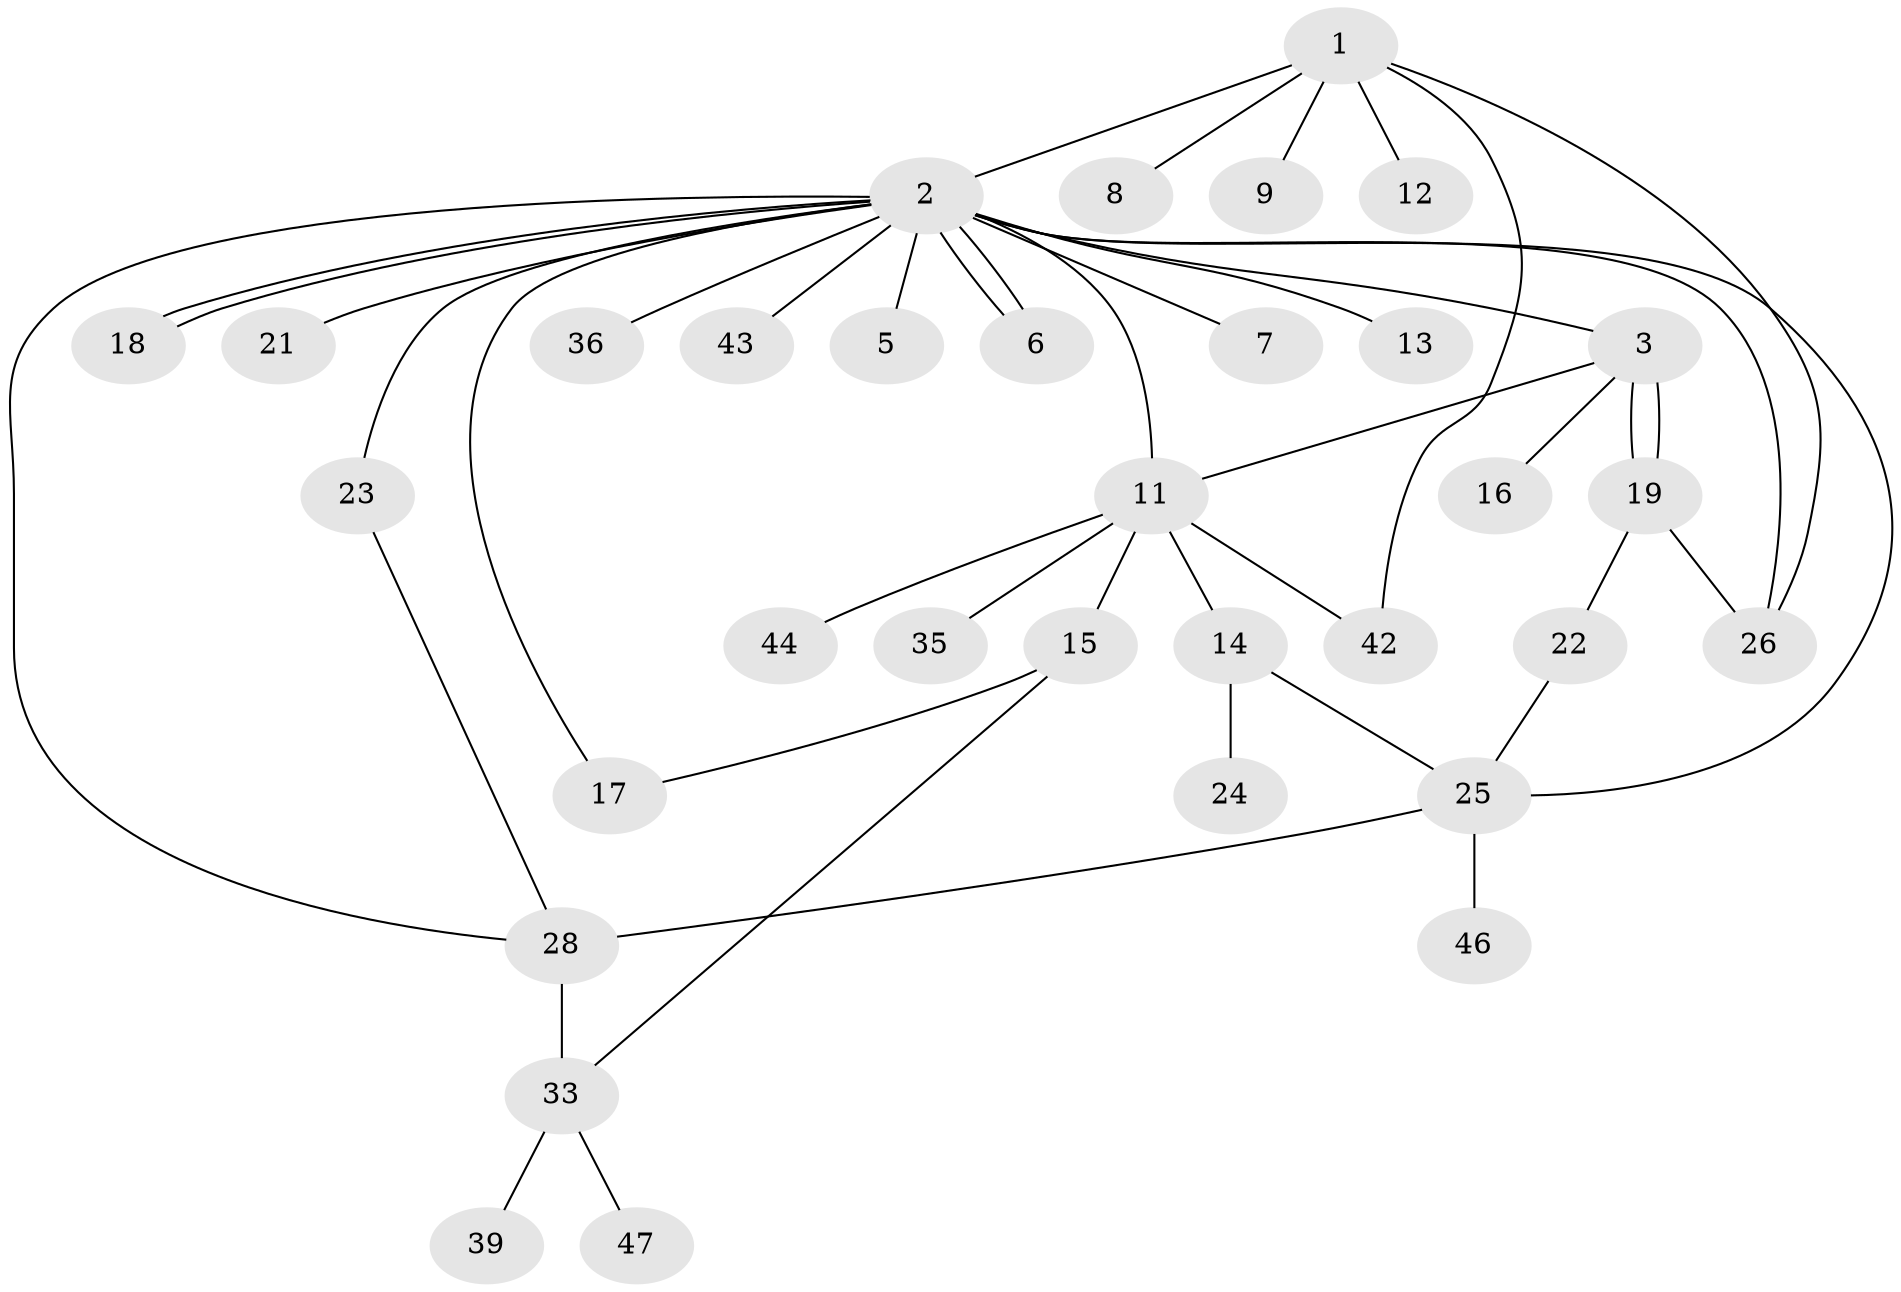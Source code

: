 // original degree distribution, {5: 0.04, 18: 0.02, 6: 0.04, 3: 0.2, 1: 0.46, 7: 0.02, 2: 0.18, 4: 0.04}
// Generated by graph-tools (version 1.1) at 2025/41/03/06/25 10:41:48]
// undirected, 33 vertices, 45 edges
graph export_dot {
graph [start="1"]
  node [color=gray90,style=filled];
  1 [super="+4"];
  2 [super="+34"];
  3 [super="+40"];
  5;
  6 [super="+10"];
  7;
  8;
  9;
  11 [super="+31"];
  12;
  13;
  14 [super="+27"];
  15 [super="+45"];
  16;
  17 [super="+37"];
  18 [super="+41"];
  19 [super="+20"];
  21;
  22 [super="+29"];
  23;
  24;
  25 [super="+48"];
  26 [super="+30"];
  28 [super="+32"];
  33 [super="+38"];
  35;
  36 [super="+49"];
  39;
  42;
  43;
  44;
  46;
  47 [super="+50"];
  1 -- 2;
  1 -- 8;
  1 -- 9;
  1 -- 12;
  1 -- 26;
  1 -- 42;
  2 -- 3;
  2 -- 5;
  2 -- 6;
  2 -- 6;
  2 -- 7;
  2 -- 11;
  2 -- 13;
  2 -- 17;
  2 -- 18;
  2 -- 18;
  2 -- 21;
  2 -- 23;
  2 -- 25;
  2 -- 26;
  2 -- 28;
  2 -- 36;
  2 -- 43;
  3 -- 16;
  3 -- 19;
  3 -- 19;
  3 -- 11;
  11 -- 14;
  11 -- 15;
  11 -- 35;
  11 -- 42;
  11 -- 44;
  14 -- 24;
  14 -- 25;
  15 -- 17;
  15 -- 33;
  19 -- 22;
  19 -- 26;
  22 -- 25;
  23 -- 28;
  25 -- 46;
  25 -- 28;
  28 -- 33 [weight=2];
  33 -- 47;
  33 -- 39;
}
